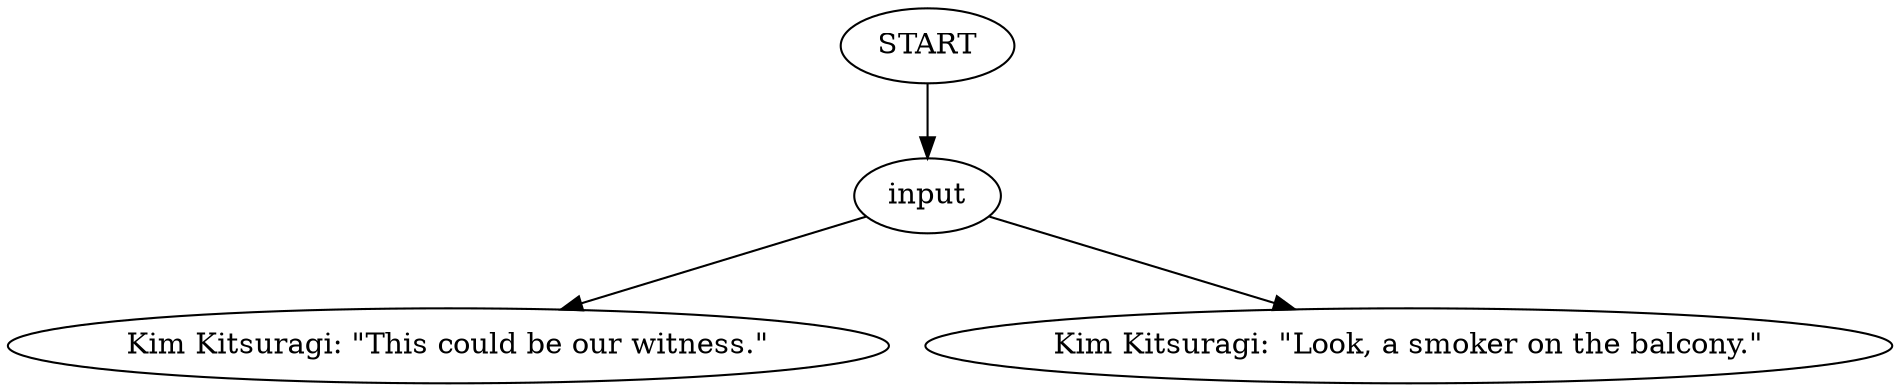 # BACKYARD / KIM barks
# Kim barks when you step in the courtyard.
# ==================================================
digraph G {
	  0 [label="START"];
	  1 [label="input"];
	  3 [label="Kim Kitsuragi: \"This could be our witness.\""];
	  4 [label="Kim Kitsuragi: \"Look, a smoker on the balcony.\""];
	  0 -> 1
	  1 -> 3
	  1 -> 4
}


